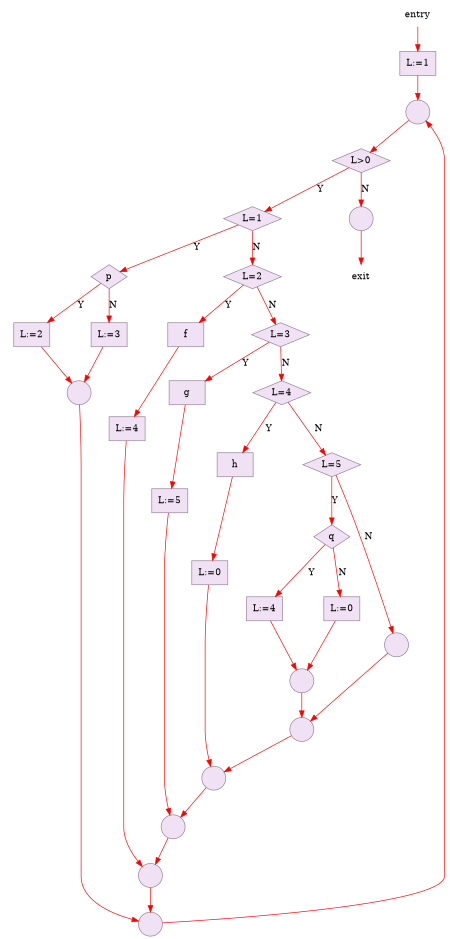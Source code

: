 digraph test {
    size="3,6.3";
	ratio="fill";
	node [color="#918194", fillcolor="#f1e1f4", style="filled"];
	edge [color="red"];
	node1 [label="L:=1", shape="box"];
	node2 [filllcolor="yellow", label=" ", shape="circle", style="filled"];
	node3 [label="L\>0", shape="diamond"];
	node4 [label="L=1", shape="diamond"];
	node5 [label="p", shape="diamond"];
	node6 [label="L:=2", shape="box"];
	node7 [label="L:=3", shape="box"];
	node8 [filllcolor="yellow", label=" ", shape="circle", style="filled"];
	node9 [label="L=2", shape="diamond"];
	node10 [label="f", shape="box"];
	node11 [label="L:=4", shape="box"];
	node12 [label="L=3", shape="diamond"];
	node13 [label="g", shape="box"];
	node14 [label="L:=5", shape="box"];
	node15 [label="L=4", shape="diamond"];
	node16 [label="h", shape="box"];
	node17 [label="L:=0", shape="box"];
	node18 [label="L=5", shape="diamond"];
	node19 [label="q", shape="diamond"];
	node20 [label="L:=4", shape="box"];
	node21 [label="L:=0", shape="box"];
	node22 [filllcolor="yellow", label=" ", shape="circle", style="filled"];
	node23 [filllcolor="yellow", label=" ", shape="circle", style="filled"];
	node24 [filllcolor="yellow", label=" ", shape="circle", style="filled"];
	node25 [filllcolor="yellow", label=" ", shape="circle", style="filled"];
	node26 [filllcolor="yellow", label=" ", shape="circle", style="filled"];
	node27 [filllcolor="yellow", label=" ", shape="circle", style="filled"];
	node28 [filllcolor="yellow", label=" ", shape="circle", style="filled"];
	node29 [filllcolor="yellow", label=" ", shape="circle", style="filled"];
	entry [fillcolor="white", label="entry", shape="plaintext", style="filled"];
	exit [fillcolor="white", label="exit", shape="plaintext", style="filled"];
	node2 -> node3;
	node3 -> node29 [label="N"];
	node3 -> node4 [label="Y"];
	node29 -> exit;
	node1 -> node2;
	node12 -> node15 [label="N"];
	node12 -> node13 [label="Y"];
	node25 -> node26;
	node4 -> node9 [label="N"];
	node4 -> node5 [label="Y"];
	node9 -> node12 [label="N"];
	node9 -> node10 [label="Y"];
	node26 -> node27;
	node27 -> node28;
	node20 -> node22;
	node19 -> node20 [label="Y"];
	node19 -> node21 [label="N"];
	node18 -> node19 [label="Y"];
	node18 -> node23 [label="N"];
	node11 -> node27;
	node5 -> node6 [label="Y"];
	node5 -> node7 [label="N"];
	node15 -> node18 [label="N"];
	node15 -> node16 [label="Y"];
	node23 -> node24;
	node24 -> node25;
	node21 -> node22;
	node16 -> node17;
	node17 -> node25;
	node22 -> node24;
	node8 -> node28;
	node10 -> node11;
	node13 -> node14;
	node14 -> node26;
	node6 -> node8;
	node7 -> node8;
	node28 -> node2;
	entry -> node1;
}
